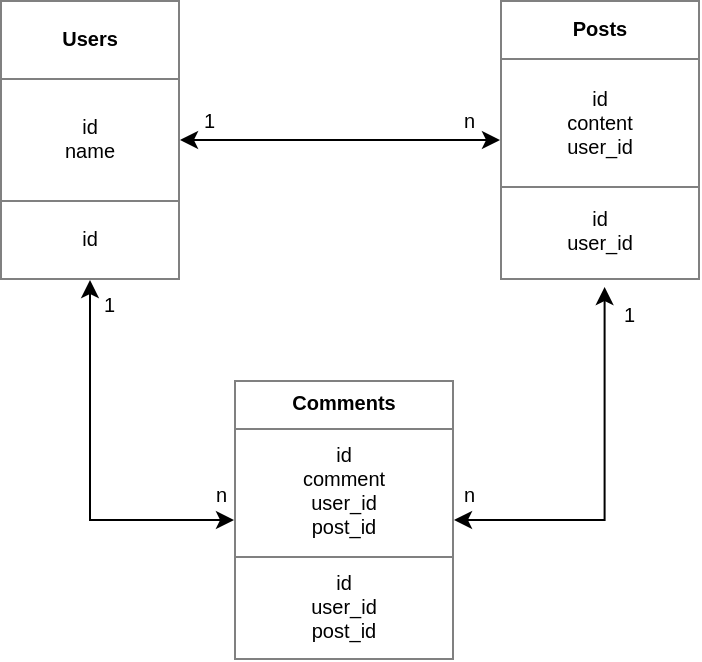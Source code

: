 <mxfile version="11.2.7" type="device" pages="1"><diagram id="-tl7dwmuWK0YpkRUsGjB" name="Página-1"><mxGraphModel dx="562" dy="387" grid="1" gridSize="10" guides="1" tooltips="1" connect="1" arrows="1" fold="1" page="1" pageScale="1" pageWidth="850" pageHeight="1100" math="0" shadow="0"><root><mxCell id="0"/><mxCell id="1" parent="0"/><mxCell id="7u9m77DxOvgEbgUkyiWa-23" style="edgeStyle=orthogonalEdgeStyle;rounded=0;orthogonalLoop=1;jettySize=auto;html=1;entryX=0;entryY=0.5;entryDx=0;entryDy=0;startArrow=classic;startFill=1;fontSize=10;" edge="1" parent="1" source="7u9m77DxOvgEbgUkyiWa-20" target="7u9m77DxOvgEbgUkyiWa-21"><mxGeometry relative="1" as="geometry"/></mxCell><mxCell id="7u9m77DxOvgEbgUkyiWa-20" value="&lt;table border=&quot;1&quot; width=&quot;100%&quot; cellpadding=&quot;4&quot; style=&quot;width: 100% ; height: 100% ; border-collapse: collapse&quot;&gt;&lt;tbody&gt;&lt;tr&gt;&lt;th align=&quot;center&quot;&gt;Users&lt;/th&gt;&lt;/tr&gt;&lt;tr&gt;&lt;td align=&quot;center&quot;&gt;id&lt;br&gt;name&lt;br&gt;&lt;/td&gt;&lt;/tr&gt;&lt;tr&gt;&lt;td align=&quot;center&quot;&gt;id&lt;/td&gt;&lt;/tr&gt;&lt;/tbody&gt;&lt;/table&gt;" style="text;html=1;strokeColor=none;fillColor=none;overflow=fill;fontSize=10;" vertex="1" parent="1"><mxGeometry x="50" y="80" width="90" height="140" as="geometry"/></mxCell><mxCell id="7u9m77DxOvgEbgUkyiWa-21" value="&lt;table border=&quot;1&quot; width=&quot;100%&quot; cellpadding=&quot;4&quot; style=&quot;width: 100% ; height: 100% ; border-collapse: collapse&quot;&gt;&lt;tbody&gt;&lt;tr&gt;&lt;th align=&quot;center&quot;&gt;Posts&lt;/th&gt;&lt;/tr&gt;&lt;tr&gt;&lt;td align=&quot;center&quot;&gt;id&lt;br&gt;content&lt;br&gt;user_id&lt;/td&gt;&lt;/tr&gt;&lt;tr&gt;&lt;td align=&quot;center&quot;&gt;id&lt;br&gt;user_id&lt;/td&gt;&lt;/tr&gt;&lt;/tbody&gt;&lt;/table&gt;" style="text;html=1;strokeColor=none;fillColor=none;overflow=fill;fontSize=10;" vertex="1" parent="1"><mxGeometry x="300" y="80" width="100" height="140" as="geometry"/></mxCell><mxCell id="7u9m77DxOvgEbgUkyiWa-26" style="edgeStyle=orthogonalEdgeStyle;rounded=0;orthogonalLoop=1;jettySize=auto;html=1;entryX=0.5;entryY=1;entryDx=0;entryDy=0;startArrow=classic;startFill=1;fontSize=10;" edge="1" parent="1" source="7u9m77DxOvgEbgUkyiWa-22" target="7u9m77DxOvgEbgUkyiWa-20"><mxGeometry relative="1" as="geometry"/></mxCell><mxCell id="7u9m77DxOvgEbgUkyiWa-29" style="edgeStyle=orthogonalEdgeStyle;rounded=0;orthogonalLoop=1;jettySize=auto;html=1;entryX=0.523;entryY=1.025;entryDx=0;entryDy=0;entryPerimeter=0;startArrow=classic;startFill=1;fontSize=10;" edge="1" parent="1" source="7u9m77DxOvgEbgUkyiWa-22" target="7u9m77DxOvgEbgUkyiWa-21"><mxGeometry relative="1" as="geometry"/></mxCell><mxCell id="7u9m77DxOvgEbgUkyiWa-22" value="&lt;table border=&quot;1&quot; width=&quot;100%&quot; cellpadding=&quot;4&quot; style=&quot;width: 100% ; height: 100% ; border-collapse: collapse&quot;&gt;&lt;tbody&gt;&lt;tr&gt;&lt;th align=&quot;center&quot;&gt;&lt;b&gt;Comments&lt;/b&gt;&lt;/th&gt;&lt;/tr&gt;&lt;tr&gt;&lt;td align=&quot;center&quot;&gt;id&lt;br&gt;comment&lt;br&gt;user_id&lt;br&gt;post_id&lt;/td&gt;&lt;/tr&gt;&lt;tr&gt;&lt;td align=&quot;center&quot;&gt;id&lt;br&gt;user_id&lt;br&gt;post_id&lt;/td&gt;&lt;/tr&gt;&lt;/tbody&gt;&lt;/table&gt;" style="text;html=1;strokeColor=none;fillColor=none;overflow=fill;fontSize=10;" vertex="1" parent="1"><mxGeometry x="167" y="270" width="110" height="140" as="geometry"/></mxCell><mxCell id="7u9m77DxOvgEbgUkyiWa-24" value="1" style="text;html=1;resizable=0;points=[];autosize=1;align=left;verticalAlign=top;spacingTop=-4;fontSize=10;" vertex="1" parent="1"><mxGeometry x="150" y="132" width="20" height="10" as="geometry"/></mxCell><mxCell id="7u9m77DxOvgEbgUkyiWa-25" value="n" style="text;html=1;resizable=0;points=[];autosize=1;align=left;verticalAlign=top;spacingTop=-4;fontSize=10;" vertex="1" parent="1"><mxGeometry x="280" y="132" width="20" height="10" as="geometry"/></mxCell><mxCell id="7u9m77DxOvgEbgUkyiWa-27" value="1" style="text;html=1;resizable=0;points=[];autosize=1;align=left;verticalAlign=top;spacingTop=-4;fontSize=10;" vertex="1" parent="1"><mxGeometry x="100" y="224" width="20" height="10" as="geometry"/></mxCell><mxCell id="7u9m77DxOvgEbgUkyiWa-28" value="n" style="text;html=1;resizable=0;points=[];autosize=1;align=left;verticalAlign=top;spacingTop=-4;fontSize=10;" vertex="1" parent="1"><mxGeometry x="156" y="319" width="20" height="10" as="geometry"/></mxCell><mxCell id="7u9m77DxOvgEbgUkyiWa-30" value="n" style="text;html=1;resizable=0;points=[];autosize=1;align=left;verticalAlign=top;spacingTop=-4;fontSize=10;" vertex="1" parent="1"><mxGeometry x="280" y="319" width="20" height="10" as="geometry"/></mxCell><mxCell id="7u9m77DxOvgEbgUkyiWa-31" value="1" style="text;html=1;resizable=0;points=[];autosize=1;align=left;verticalAlign=top;spacingTop=-4;fontSize=10;" vertex="1" parent="1"><mxGeometry x="360" y="229" width="20" height="10" as="geometry"/></mxCell></root></mxGraphModel></diagram></mxfile>